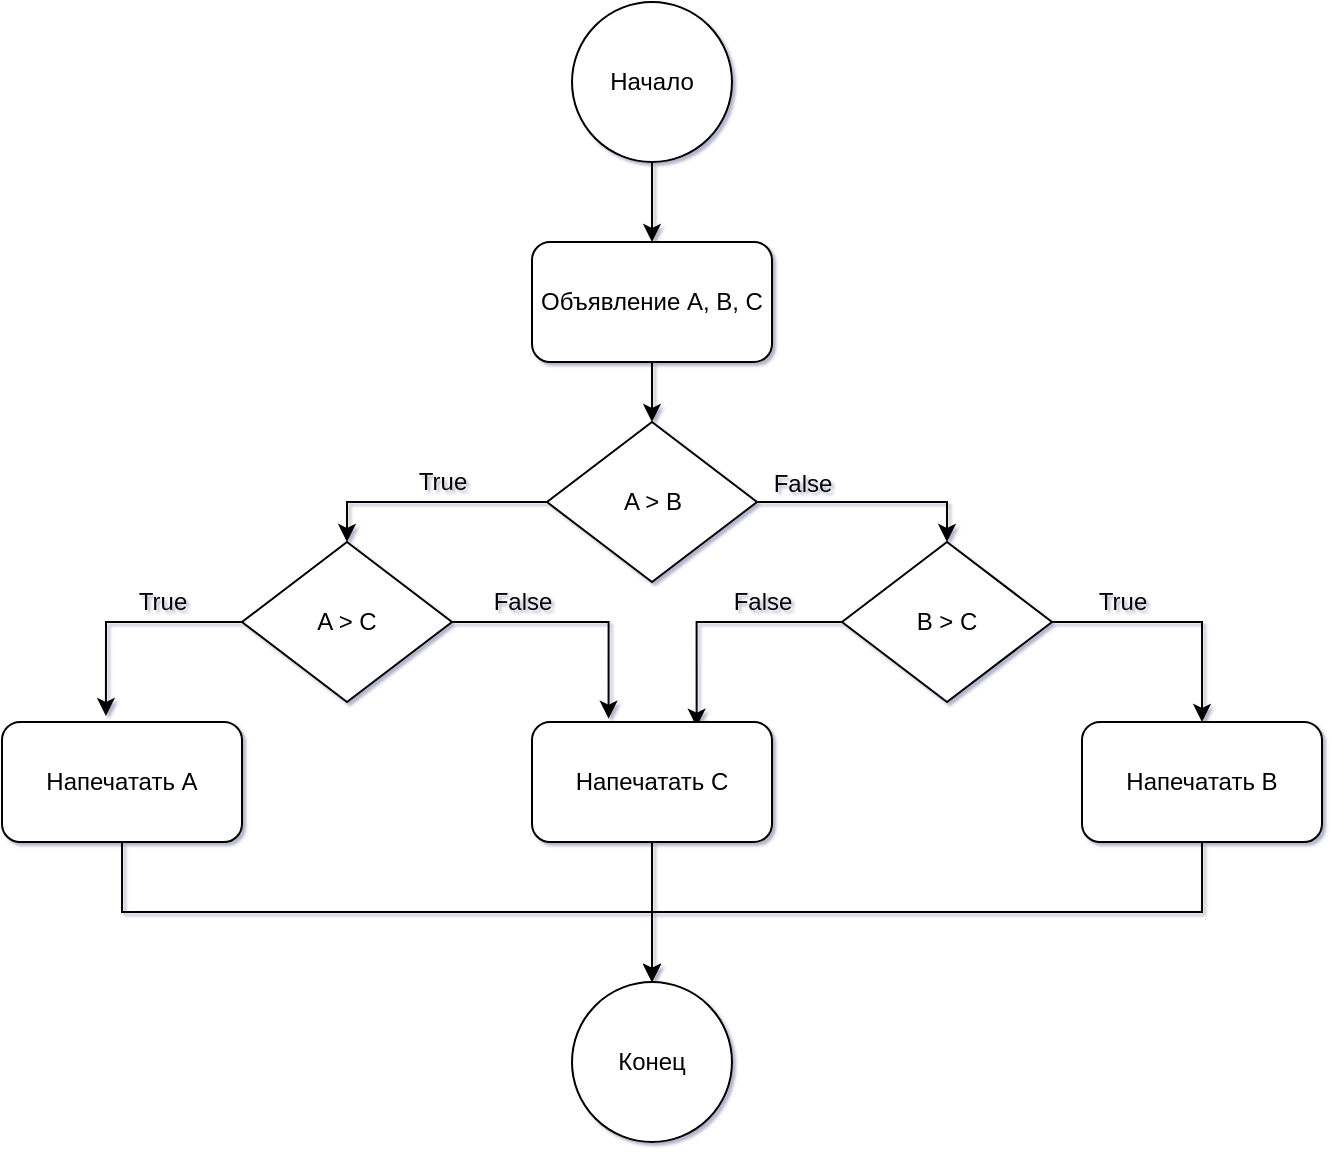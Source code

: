 <mxfile version="14.5.3" type="github" pages="2"><diagram id="8acGxtZ2E8kaG25cNEws" name="Page-1"><mxGraphModel dx="1117" dy="594" grid="1" gridSize="10" guides="1" tooltips="1" connect="1" arrows="1" fold="1" page="1" pageScale="1" pageWidth="827" pageHeight="1169" math="0" shadow="1"><root><mxCell id="0"/><mxCell id="1" parent="0"/><mxCell id="bDzpwPPz_QcT8L5uuu-x-1" value="Начало" style="ellipse;whiteSpace=wrap;html=1;aspect=fixed;" parent="1" vertex="1"><mxGeometry x="355" y="40" width="80" height="80" as="geometry"/></mxCell><mxCell id="ziiwf6iF5WFnWaCI1xRk-15" style="edgeStyle=orthogonalEdgeStyle;rounded=0;orthogonalLoop=1;jettySize=auto;html=1;exitX=0.5;exitY=1;exitDx=0;exitDy=0;entryX=0.5;entryY=0;entryDx=0;entryDy=0;" edge="1" parent="1" source="ziiwf6iF5WFnWaCI1xRk-1" target="ziiwf6iF5WFnWaCI1xRk-8"><mxGeometry relative="1" as="geometry"/></mxCell><mxCell id="ziiwf6iF5WFnWaCI1xRk-1" value="Объявление A, B, C" style="rounded=1;whiteSpace=wrap;html=1;" vertex="1" parent="1"><mxGeometry x="335" y="160" width="120" height="60" as="geometry"/></mxCell><mxCell id="ziiwf6iF5WFnWaCI1xRk-5" value="" style="endArrow=classic;html=1;exitX=0.5;exitY=1;exitDx=0;exitDy=0;entryX=0.5;entryY=0;entryDx=0;entryDy=0;" edge="1" parent="1" source="bDzpwPPz_QcT8L5uuu-x-1" target="ziiwf6iF5WFnWaCI1xRk-1"><mxGeometry width="50" height="50" relative="1" as="geometry"><mxPoint x="380" y="260" as="sourcePoint"/><mxPoint x="430" y="210" as="targetPoint"/></mxGeometry></mxCell><mxCell id="ziiwf6iF5WFnWaCI1xRk-27" style="edgeStyle=orthogonalEdgeStyle;rounded=0;orthogonalLoop=1;jettySize=auto;html=1;exitX=0;exitY=0.5;exitDx=0;exitDy=0;entryX=0.5;entryY=0;entryDx=0;entryDy=0;" edge="1" parent="1" source="ziiwf6iF5WFnWaCI1xRk-8" target="ziiwf6iF5WFnWaCI1xRk-20"><mxGeometry relative="1" as="geometry"/></mxCell><mxCell id="ziiwf6iF5WFnWaCI1xRk-28" style="edgeStyle=orthogonalEdgeStyle;rounded=0;orthogonalLoop=1;jettySize=auto;html=1;exitX=1;exitY=0.5;exitDx=0;exitDy=0;entryX=0.5;entryY=0;entryDx=0;entryDy=0;" edge="1" parent="1" source="ziiwf6iF5WFnWaCI1xRk-8" target="ziiwf6iF5WFnWaCI1xRk-21"><mxGeometry relative="1" as="geometry"/></mxCell><mxCell id="ziiwf6iF5WFnWaCI1xRk-8" value="A &amp;gt; B" style="rhombus;whiteSpace=wrap;html=1;" vertex="1" parent="1"><mxGeometry x="342.5" y="250" width="105" height="80" as="geometry"/></mxCell><mxCell id="ziiwf6iF5WFnWaCI1xRk-32" style="edgeStyle=orthogonalEdgeStyle;rounded=0;orthogonalLoop=1;jettySize=auto;html=1;exitX=0;exitY=0.5;exitDx=0;exitDy=0;entryX=0.433;entryY=-0.05;entryDx=0;entryDy=0;entryPerimeter=0;" edge="1" parent="1" source="ziiwf6iF5WFnWaCI1xRk-20" target="ziiwf6iF5WFnWaCI1xRk-23"><mxGeometry relative="1" as="geometry"/></mxCell><mxCell id="ziiwf6iF5WFnWaCI1xRk-43" style="edgeStyle=orthogonalEdgeStyle;rounded=0;orthogonalLoop=1;jettySize=auto;html=1;exitX=1;exitY=0.5;exitDx=0;exitDy=0;entryX=0.319;entryY=-0.028;entryDx=0;entryDy=0;entryPerimeter=0;" edge="1" parent="1" source="ziiwf6iF5WFnWaCI1xRk-20" target="ziiwf6iF5WFnWaCI1xRk-22"><mxGeometry relative="1" as="geometry"/></mxCell><mxCell id="ziiwf6iF5WFnWaCI1xRk-20" value="A &amp;gt; C" style="rhombus;whiteSpace=wrap;html=1;" vertex="1" parent="1"><mxGeometry x="190" y="310" width="105" height="80" as="geometry"/></mxCell><mxCell id="ziiwf6iF5WFnWaCI1xRk-29" style="edgeStyle=orthogonalEdgeStyle;rounded=0;orthogonalLoop=1;jettySize=auto;html=1;exitX=1;exitY=0.5;exitDx=0;exitDy=0;entryX=0.5;entryY=0;entryDx=0;entryDy=0;" edge="1" parent="1" source="ziiwf6iF5WFnWaCI1xRk-21" target="ziiwf6iF5WFnWaCI1xRk-25"><mxGeometry relative="1" as="geometry"/></mxCell><mxCell id="ziiwf6iF5WFnWaCI1xRk-42" style="edgeStyle=orthogonalEdgeStyle;rounded=0;orthogonalLoop=1;jettySize=auto;html=1;exitX=0;exitY=0.5;exitDx=0;exitDy=0;entryX=0.686;entryY=0.039;entryDx=0;entryDy=0;entryPerimeter=0;" edge="1" parent="1" source="ziiwf6iF5WFnWaCI1xRk-21" target="ziiwf6iF5WFnWaCI1xRk-22"><mxGeometry relative="1" as="geometry"><Array as="points"><mxPoint x="417" y="350"/></Array></mxGeometry></mxCell><mxCell id="ziiwf6iF5WFnWaCI1xRk-21" value="B &amp;gt; C" style="rhombus;whiteSpace=wrap;html=1;" vertex="1" parent="1"><mxGeometry x="490" y="310" width="105" height="80" as="geometry"/></mxCell><mxCell id="ziiwf6iF5WFnWaCI1xRk-46" style="edgeStyle=orthogonalEdgeStyle;rounded=0;orthogonalLoop=1;jettySize=auto;html=1;exitX=0.5;exitY=1;exitDx=0;exitDy=0;" edge="1" parent="1" source="ziiwf6iF5WFnWaCI1xRk-22" target="ziiwf6iF5WFnWaCI1xRk-45"><mxGeometry relative="1" as="geometry"/></mxCell><mxCell id="ziiwf6iF5WFnWaCI1xRk-22" value="Напечатать С" style="rounded=1;whiteSpace=wrap;html=1;" vertex="1" parent="1"><mxGeometry x="335" y="400" width="120" height="60" as="geometry"/></mxCell><mxCell id="ziiwf6iF5WFnWaCI1xRk-51" style="edgeStyle=orthogonalEdgeStyle;rounded=0;orthogonalLoop=1;jettySize=auto;html=1;exitX=0.5;exitY=1;exitDx=0;exitDy=0;entryX=0.5;entryY=0;entryDx=0;entryDy=0;" edge="1" parent="1" source="ziiwf6iF5WFnWaCI1xRk-23" target="ziiwf6iF5WFnWaCI1xRk-45"><mxGeometry relative="1" as="geometry"/></mxCell><mxCell id="ziiwf6iF5WFnWaCI1xRk-23" value="Напечатать A" style="rounded=1;whiteSpace=wrap;html=1;" vertex="1" parent="1"><mxGeometry x="70" y="400" width="120" height="60" as="geometry"/></mxCell><mxCell id="ziiwf6iF5WFnWaCI1xRk-48" style="edgeStyle=orthogonalEdgeStyle;rounded=0;orthogonalLoop=1;jettySize=auto;html=1;exitX=0.5;exitY=1;exitDx=0;exitDy=0;entryX=0.5;entryY=0;entryDx=0;entryDy=0;" edge="1" parent="1" source="ziiwf6iF5WFnWaCI1xRk-25" target="ziiwf6iF5WFnWaCI1xRk-45"><mxGeometry relative="1" as="geometry"/></mxCell><mxCell id="ziiwf6iF5WFnWaCI1xRk-25" value="Напечатать B" style="rounded=1;whiteSpace=wrap;html=1;" vertex="1" parent="1"><mxGeometry x="610" y="400" width="120" height="60" as="geometry"/></mxCell><mxCell id="ziiwf6iF5WFnWaCI1xRk-36" value="True" style="text;html=1;align=center;verticalAlign=middle;resizable=0;points=[];autosize=1;" vertex="1" parent="1"><mxGeometry x="270" y="270" width="40" height="20" as="geometry"/></mxCell><mxCell id="ziiwf6iF5WFnWaCI1xRk-37" value="True" style="text;html=1;align=center;verticalAlign=middle;resizable=0;points=[];autosize=1;" vertex="1" parent="1"><mxGeometry x="130" y="330" width="40" height="20" as="geometry"/></mxCell><mxCell id="ziiwf6iF5WFnWaCI1xRk-38" value="True" style="text;html=1;align=center;verticalAlign=middle;resizable=0;points=[];autosize=1;" vertex="1" parent="1"><mxGeometry x="610" y="330" width="40" height="20" as="geometry"/></mxCell><mxCell id="ziiwf6iF5WFnWaCI1xRk-39" value="False" style="text;html=1;align=center;verticalAlign=middle;resizable=0;points=[];autosize=1;" vertex="1" parent="1"><mxGeometry x="450" y="271" width="40" height="20" as="geometry"/></mxCell><mxCell id="ziiwf6iF5WFnWaCI1xRk-41" value="False" style="text;html=1;align=center;verticalAlign=middle;resizable=0;points=[];autosize=1;" vertex="1" parent="1"><mxGeometry x="310" y="330" width="40" height="20" as="geometry"/></mxCell><mxCell id="ziiwf6iF5WFnWaCI1xRk-44" value="False" style="text;html=1;align=center;verticalAlign=middle;resizable=0;points=[];autosize=1;" vertex="1" parent="1"><mxGeometry x="430" y="330" width="40" height="20" as="geometry"/></mxCell><mxCell id="ziiwf6iF5WFnWaCI1xRk-45" value="Конец" style="ellipse;whiteSpace=wrap;html=1;aspect=fixed;" vertex="1" parent="1"><mxGeometry x="355" y="530" width="80" height="80" as="geometry"/></mxCell></root></mxGraphModel></diagram><diagram id="S8BTgUqszhQu2hH9BfKF" name="Page-2"><mxGraphModel dx="782" dy="450" grid="1" gridSize="10" guides="1" tooltips="1" connect="1" arrows="1" fold="1" page="1" pageScale="1" pageWidth="827" pageHeight="1169" math="0" shadow="0"><root><mxCell id="SnXJfORfAbNQIBU8oXhE-0"/><mxCell id="SnXJfORfAbNQIBU8oXhE-1" parent="SnXJfORfAbNQIBU8oXhE-0"/><mxCell id="a8xnGmO52B7p0ApwsrAt-0" value="Text" style="text;html=1;strokeColor=none;fillColor=none;align=center;verticalAlign=middle;whiteSpace=wrap;rounded=0;" vertex="1" parent="SnXJfORfAbNQIBU8oXhE-1"><mxGeometry x="380" y="220" width="40" height="20" as="geometry"/></mxCell></root></mxGraphModel></diagram></mxfile>
